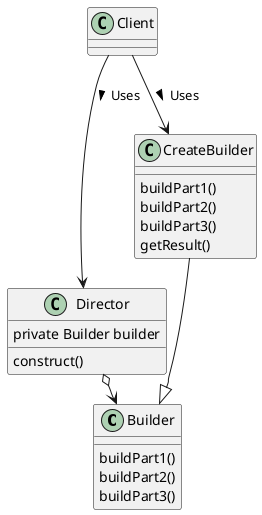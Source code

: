 @startuml

class Builder{
buildPart1()
buildPart2()
buildPart3()
}

class CreateBuilder{
buildPart1()
buildPart2()
buildPart3()
getResult()
}

class Director{
private Builder builder
construct()
}

class Client{
}
CreateBuilder --|>Builder
Client -->Director:Uses >
Client -->CreateBuilder:Uses >
Director o->Builder



@enduml